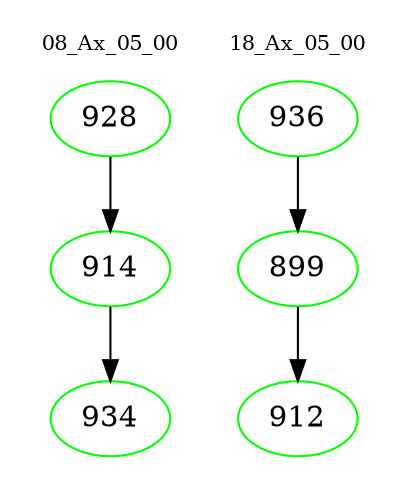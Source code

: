 digraph{
subgraph cluster_0 {
color = white
label = "08_Ax_05_00";
fontsize=10;
T0_928 [label="928", color="green"]
T0_928 -> T0_914 [color="black"]
T0_914 [label="914", color="green"]
T0_914 -> T0_934 [color="black"]
T0_934 [label="934", color="green"]
}
subgraph cluster_1 {
color = white
label = "18_Ax_05_00";
fontsize=10;
T1_936 [label="936", color="green"]
T1_936 -> T1_899 [color="black"]
T1_899 [label="899", color="green"]
T1_899 -> T1_912 [color="black"]
T1_912 [label="912", color="green"]
}
}
